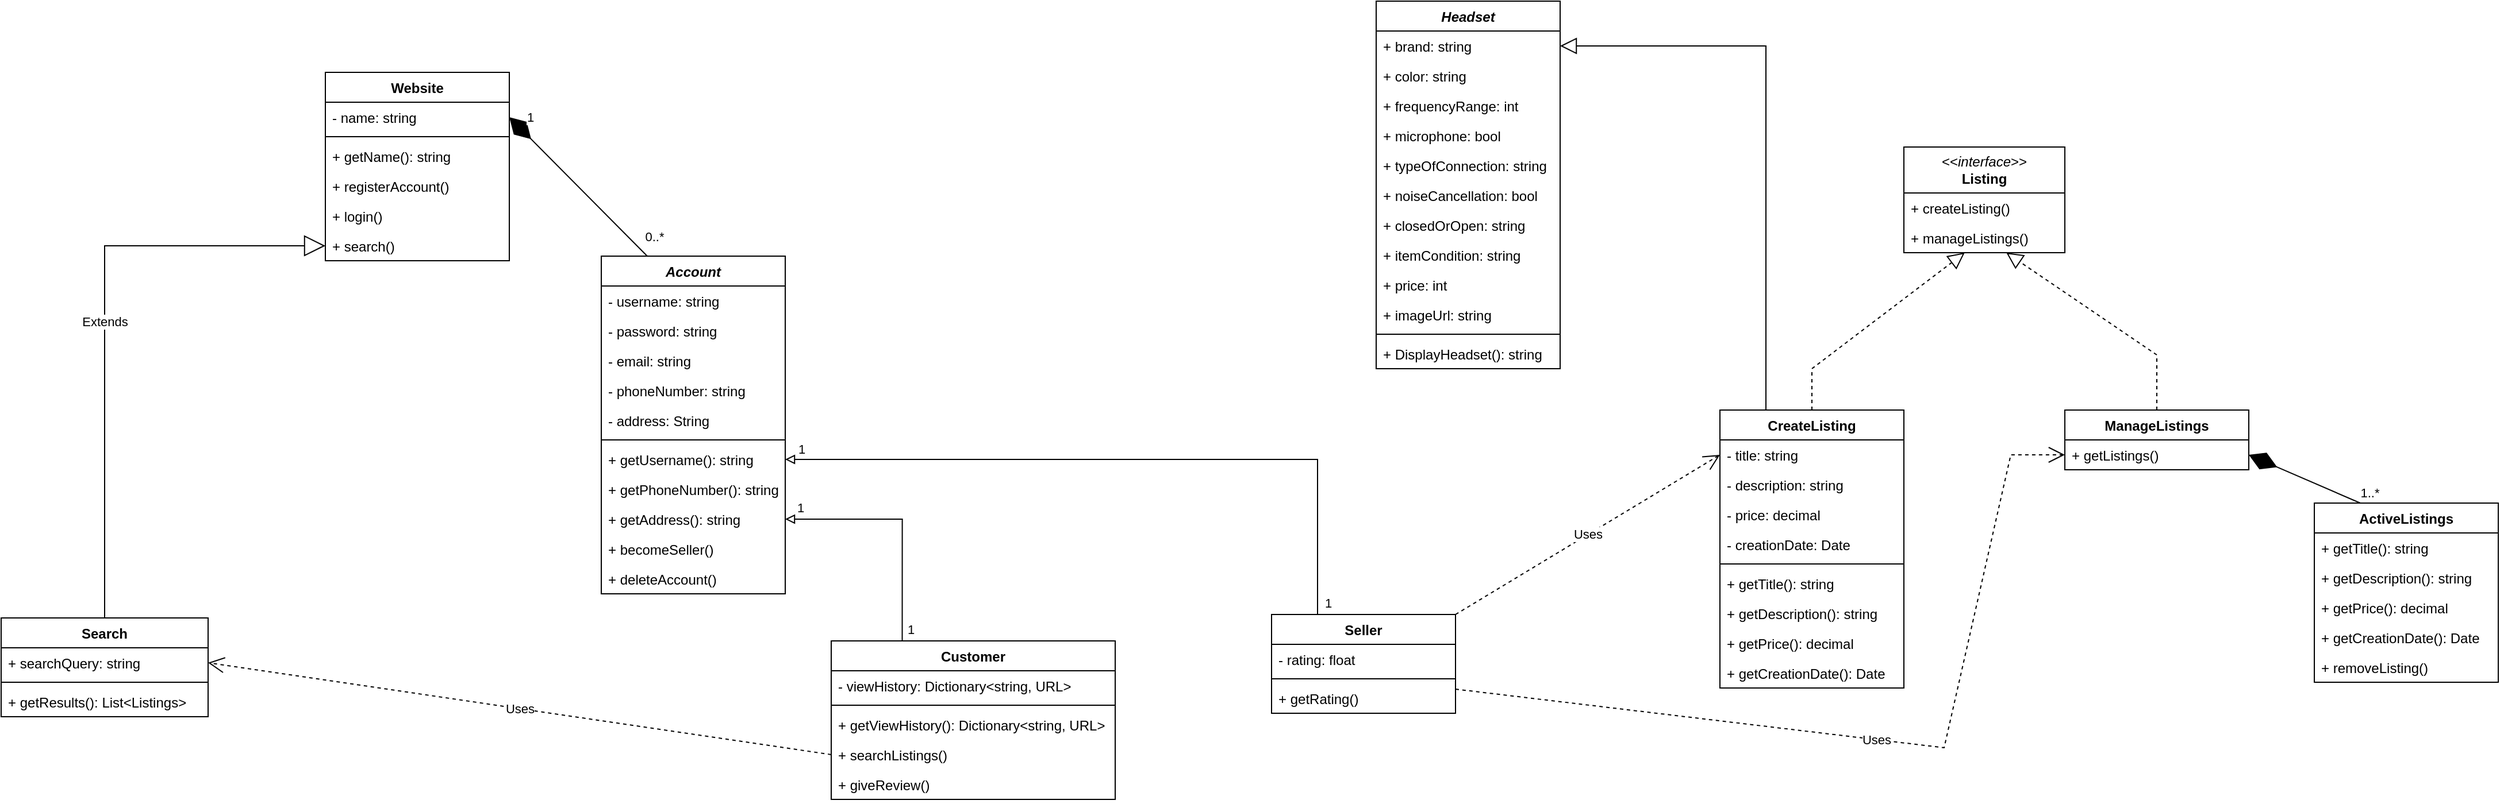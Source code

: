 <mxfile version="24.0.2" type="device">
  <diagram id="C5RBs43oDa-KdzZeNtuy" name="Page-1">
    <mxGraphModel dx="1593" dy="1220" grid="0" gridSize="10" guides="1" tooltips="1" connect="1" arrows="1" fold="1" page="0" pageScale="1" pageWidth="827" pageHeight="1169" math="0" shadow="0">
      <root>
        <mxCell id="WIyWlLk6GJQsqaUBKTNV-0" />
        <mxCell id="WIyWlLk6GJQsqaUBKTNV-1" parent="WIyWlLk6GJQsqaUBKTNV-0" />
        <mxCell id="Wh26aWjTV0uqgQxp3goM-0" value="Website" style="swimlane;fontStyle=1;align=center;verticalAlign=top;childLayout=stackLayout;horizontal=1;startSize=26;horizontalStack=0;resizeParent=1;resizeParentMax=0;resizeLast=0;collapsible=1;marginBottom=0;whiteSpace=wrap;html=1;" parent="WIyWlLk6GJQsqaUBKTNV-1" vertex="1">
          <mxGeometry x="400" y="40" width="160" height="164" as="geometry" />
        </mxCell>
        <mxCell id="Wh26aWjTV0uqgQxp3goM-1" value="- name: string" style="text;strokeColor=none;fillColor=none;align=left;verticalAlign=top;spacingLeft=4;spacingRight=4;overflow=hidden;rotatable=0;points=[[0,0.5],[1,0.5]];portConstraint=eastwest;whiteSpace=wrap;html=1;" parent="Wh26aWjTV0uqgQxp3goM-0" vertex="1">
          <mxGeometry y="26" width="160" height="26" as="geometry" />
        </mxCell>
        <mxCell id="Wh26aWjTV0uqgQxp3goM-2" value="" style="line;strokeWidth=1;fillColor=none;align=left;verticalAlign=middle;spacingTop=-1;spacingLeft=3;spacingRight=3;rotatable=0;labelPosition=right;points=[];portConstraint=eastwest;strokeColor=inherit;" parent="Wh26aWjTV0uqgQxp3goM-0" vertex="1">
          <mxGeometry y="52" width="160" height="8" as="geometry" />
        </mxCell>
        <mxCell id="Wh26aWjTV0uqgQxp3goM-3" value="+ getName(): string" style="text;strokeColor=none;fillColor=none;align=left;verticalAlign=top;spacingLeft=4;spacingRight=4;overflow=hidden;rotatable=0;points=[[0,0.5],[1,0.5]];portConstraint=eastwest;whiteSpace=wrap;html=1;" parent="Wh26aWjTV0uqgQxp3goM-0" vertex="1">
          <mxGeometry y="60" width="160" height="26" as="geometry" />
        </mxCell>
        <mxCell id="Wh26aWjTV0uqgQxp3goM-43" value="+ registerAccount()" style="text;strokeColor=none;fillColor=none;align=left;verticalAlign=top;spacingLeft=4;spacingRight=4;overflow=hidden;rotatable=0;points=[[0,0.5],[1,0.5]];portConstraint=eastwest;whiteSpace=wrap;html=1;" parent="Wh26aWjTV0uqgQxp3goM-0" vertex="1">
          <mxGeometry y="86" width="160" height="26" as="geometry" />
        </mxCell>
        <mxCell id="Wh26aWjTV0uqgQxp3goM-44" value="+ login()" style="text;strokeColor=none;fillColor=none;align=left;verticalAlign=top;spacingLeft=4;spacingRight=4;overflow=hidden;rotatable=0;points=[[0,0.5],[1,0.5]];portConstraint=eastwest;whiteSpace=wrap;html=1;" parent="Wh26aWjTV0uqgQxp3goM-0" vertex="1">
          <mxGeometry y="112" width="160" height="26" as="geometry" />
        </mxCell>
        <mxCell id="Wh26aWjTV0uqgQxp3goM-45" value="+ search()" style="text;strokeColor=none;fillColor=none;align=left;verticalAlign=top;spacingLeft=4;spacingRight=4;overflow=hidden;rotatable=0;points=[[0,0.5],[1,0.5]];portConstraint=eastwest;whiteSpace=wrap;html=1;" parent="Wh26aWjTV0uqgQxp3goM-0" vertex="1">
          <mxGeometry y="138" width="160" height="26" as="geometry" />
        </mxCell>
        <mxCell id="Wh26aWjTV0uqgQxp3goM-4" value="&lt;i&gt;Account&lt;/i&gt;" style="swimlane;fontStyle=1;align=center;verticalAlign=top;childLayout=stackLayout;horizontal=1;startSize=26;horizontalStack=0;resizeParent=1;resizeParentMax=0;resizeLast=0;collapsible=1;marginBottom=0;whiteSpace=wrap;html=1;" parent="WIyWlLk6GJQsqaUBKTNV-1" vertex="1">
          <mxGeometry x="640" y="200" width="160" height="294" as="geometry" />
        </mxCell>
        <mxCell id="Wh26aWjTV0uqgQxp3goM-5" value="- username: string" style="text;strokeColor=none;fillColor=none;align=left;verticalAlign=top;spacingLeft=4;spacingRight=4;overflow=hidden;rotatable=0;points=[[0,0.5],[1,0.5]];portConstraint=eastwest;whiteSpace=wrap;html=1;" parent="Wh26aWjTV0uqgQxp3goM-4" vertex="1">
          <mxGeometry y="26" width="160" height="26" as="geometry" />
        </mxCell>
        <mxCell id="Wh26aWjTV0uqgQxp3goM-8" value="- password: string" style="text;strokeColor=none;fillColor=none;align=left;verticalAlign=top;spacingLeft=4;spacingRight=4;overflow=hidden;rotatable=0;points=[[0,0.5],[1,0.5]];portConstraint=eastwest;whiteSpace=wrap;html=1;" parent="Wh26aWjTV0uqgQxp3goM-4" vertex="1">
          <mxGeometry y="52" width="160" height="26" as="geometry" />
        </mxCell>
        <mxCell id="Wh26aWjTV0uqgQxp3goM-9" value="- email: string" style="text;strokeColor=none;fillColor=none;align=left;verticalAlign=top;spacingLeft=4;spacingRight=4;overflow=hidden;rotatable=0;points=[[0,0.5],[1,0.5]];portConstraint=eastwest;whiteSpace=wrap;html=1;" parent="Wh26aWjTV0uqgQxp3goM-4" vertex="1">
          <mxGeometry y="78" width="160" height="26" as="geometry" />
        </mxCell>
        <mxCell id="Wh26aWjTV0uqgQxp3goM-11" value="- phoneNumber: string" style="text;strokeColor=none;fillColor=none;align=left;verticalAlign=top;spacingLeft=4;spacingRight=4;overflow=hidden;rotatable=0;points=[[0,0.5],[1,0.5]];portConstraint=eastwest;whiteSpace=wrap;html=1;" parent="Wh26aWjTV0uqgQxp3goM-4" vertex="1">
          <mxGeometry y="104" width="160" height="26" as="geometry" />
        </mxCell>
        <mxCell id="Wh26aWjTV0uqgQxp3goM-10" value="- address: String" style="text;strokeColor=none;fillColor=none;align=left;verticalAlign=top;spacingLeft=4;spacingRight=4;overflow=hidden;rotatable=0;points=[[0,0.5],[1,0.5]];portConstraint=eastwest;whiteSpace=wrap;html=1;" parent="Wh26aWjTV0uqgQxp3goM-4" vertex="1">
          <mxGeometry y="130" width="160" height="26" as="geometry" />
        </mxCell>
        <mxCell id="Wh26aWjTV0uqgQxp3goM-6" value="" style="line;strokeWidth=1;fillColor=none;align=left;verticalAlign=middle;spacingTop=-1;spacingLeft=3;spacingRight=3;rotatable=0;labelPosition=right;points=[];portConstraint=eastwest;strokeColor=inherit;" parent="Wh26aWjTV0uqgQxp3goM-4" vertex="1">
          <mxGeometry y="156" width="160" height="8" as="geometry" />
        </mxCell>
        <mxCell id="Wh26aWjTV0uqgQxp3goM-7" value="+ getUsername(): string" style="text;strokeColor=none;fillColor=none;align=left;verticalAlign=top;spacingLeft=4;spacingRight=4;overflow=hidden;rotatable=0;points=[[0,0.5],[1,0.5]];portConstraint=eastwest;whiteSpace=wrap;html=1;" parent="Wh26aWjTV0uqgQxp3goM-4" vertex="1">
          <mxGeometry y="164" width="160" height="26" as="geometry" />
        </mxCell>
        <mxCell id="Wh26aWjTV0uqgQxp3goM-12" value="+ getPhoneNumber(): string" style="text;strokeColor=none;fillColor=none;align=left;verticalAlign=top;spacingLeft=4;spacingRight=4;overflow=hidden;rotatable=0;points=[[0,0.5],[1,0.5]];portConstraint=eastwest;whiteSpace=wrap;html=1;" parent="Wh26aWjTV0uqgQxp3goM-4" vertex="1">
          <mxGeometry y="190" width="160" height="26" as="geometry" />
        </mxCell>
        <mxCell id="Wh26aWjTV0uqgQxp3goM-13" value="+ getAddress(): string" style="text;strokeColor=none;fillColor=none;align=left;verticalAlign=top;spacingLeft=4;spacingRight=4;overflow=hidden;rotatable=0;points=[[0,0.5],[1,0.5]];portConstraint=eastwest;whiteSpace=wrap;html=1;" parent="Wh26aWjTV0uqgQxp3goM-4" vertex="1">
          <mxGeometry y="216" width="160" height="26" as="geometry" />
        </mxCell>
        <mxCell id="Wh26aWjTV0uqgQxp3goM-46" value="+ becomeSeller()" style="text;strokeColor=none;fillColor=none;align=left;verticalAlign=top;spacingLeft=4;spacingRight=4;overflow=hidden;rotatable=0;points=[[0,0.5],[1,0.5]];portConstraint=eastwest;whiteSpace=wrap;html=1;" parent="Wh26aWjTV0uqgQxp3goM-4" vertex="1">
          <mxGeometry y="242" width="160" height="26" as="geometry" />
        </mxCell>
        <mxCell id="Wh26aWjTV0uqgQxp3goM-98" value="+ deleteAccount()" style="text;strokeColor=none;fillColor=none;align=left;verticalAlign=top;spacingLeft=4;spacingRight=4;overflow=hidden;rotatable=0;points=[[0,0.5],[1,0.5]];portConstraint=eastwest;whiteSpace=wrap;html=1;" parent="Wh26aWjTV0uqgQxp3goM-4" vertex="1">
          <mxGeometry y="268" width="160" height="26" as="geometry" />
        </mxCell>
        <mxCell id="Wh26aWjTV0uqgQxp3goM-18" value="" style="endArrow=diamondThin;endFill=1;endSize=24;html=1;rounded=0;entryX=1;entryY=0.5;entryDx=0;entryDy=0;exitX=0.25;exitY=0;exitDx=0;exitDy=0;" parent="WIyWlLk6GJQsqaUBKTNV-1" source="Wh26aWjTV0uqgQxp3goM-4" target="Wh26aWjTV0uqgQxp3goM-1" edge="1">
          <mxGeometry width="160" relative="1" as="geometry">
            <mxPoint x="690" y="190" as="sourcePoint" />
            <mxPoint x="850" y="190" as="targetPoint" />
          </mxGeometry>
        </mxCell>
        <mxCell id="Wh26aWjTV0uqgQxp3goM-19" value="1" style="edgeLabel;html=1;align=center;verticalAlign=middle;resizable=0;points=[];" parent="Wh26aWjTV0uqgQxp3goM-18" vertex="1" connectable="0">
          <mxGeometry x="0.67" y="2" relative="1" as="geometry">
            <mxPoint y="-21" as="offset" />
          </mxGeometry>
        </mxCell>
        <mxCell id="Wh26aWjTV0uqgQxp3goM-20" value="0..*" style="edgeLabel;html=1;align=center;verticalAlign=middle;resizable=0;points=[];" parent="Wh26aWjTV0uqgQxp3goM-18" vertex="1" connectable="0">
          <mxGeometry x="-0.796" relative="1" as="geometry">
            <mxPoint x="18" y="-5" as="offset" />
          </mxGeometry>
        </mxCell>
        <mxCell id="Wh26aWjTV0uqgQxp3goM-41" style="edgeStyle=orthogonalEdgeStyle;rounded=0;orthogonalLoop=1;jettySize=auto;html=1;exitX=0.25;exitY=0;exitDx=0;exitDy=0;entryX=1;entryY=0.5;entryDx=0;entryDy=0;endArrow=block;endFill=0;" parent="WIyWlLk6GJQsqaUBKTNV-1" source="Wh26aWjTV0uqgQxp3goM-21" target="Wh26aWjTV0uqgQxp3goM-13" edge="1">
          <mxGeometry relative="1" as="geometry" />
        </mxCell>
        <mxCell id="Wh26aWjTV0uqgQxp3goM-109" value="1" style="edgeLabel;html=1;align=center;verticalAlign=middle;resizable=0;points=[];" parent="Wh26aWjTV0uqgQxp3goM-41" vertex="1" connectable="0">
          <mxGeometry x="0.861" y="-1" relative="1" as="geometry">
            <mxPoint x="-2" y="-9" as="offset" />
          </mxGeometry>
        </mxCell>
        <mxCell id="Wh26aWjTV0uqgQxp3goM-110" value="1" style="edgeLabel;html=1;align=center;verticalAlign=middle;resizable=0;points=[];" parent="Wh26aWjTV0uqgQxp3goM-41" vertex="1" connectable="0">
          <mxGeometry x="-0.903" y="2" relative="1" as="geometry">
            <mxPoint x="9" as="offset" />
          </mxGeometry>
        </mxCell>
        <mxCell id="Wh26aWjTV0uqgQxp3goM-21" value="Customer" style="swimlane;fontStyle=1;align=center;verticalAlign=top;childLayout=stackLayout;horizontal=1;startSize=26;horizontalStack=0;resizeParent=1;resizeParentMax=0;resizeLast=0;collapsible=1;marginBottom=0;whiteSpace=wrap;html=1;" parent="WIyWlLk6GJQsqaUBKTNV-1" vertex="1">
          <mxGeometry x="840" y="535" width="247" height="138" as="geometry" />
        </mxCell>
        <mxCell id="Wh26aWjTV0uqgQxp3goM-26" value="- viewHistory: Dictionary&amp;lt;string, URL&amp;gt;" style="text;strokeColor=none;fillColor=none;align=left;verticalAlign=top;spacingLeft=4;spacingRight=4;overflow=hidden;rotatable=0;points=[[0,0.5],[1,0.5]];portConstraint=eastwest;whiteSpace=wrap;html=1;" parent="Wh26aWjTV0uqgQxp3goM-21" vertex="1">
          <mxGeometry y="26" width="247" height="26" as="geometry" />
        </mxCell>
        <mxCell id="Wh26aWjTV0uqgQxp3goM-27" value="" style="line;strokeWidth=1;fillColor=none;align=left;verticalAlign=middle;spacingTop=-1;spacingLeft=3;spacingRight=3;rotatable=0;labelPosition=right;points=[];portConstraint=eastwest;strokeColor=inherit;" parent="Wh26aWjTV0uqgQxp3goM-21" vertex="1">
          <mxGeometry y="52" width="247" height="8" as="geometry" />
        </mxCell>
        <mxCell id="Wh26aWjTV0uqgQxp3goM-104" value="+ getViewHistory(): Dictionary&amp;lt;string, URL&amp;gt;" style="text;strokeColor=none;fillColor=none;align=left;verticalAlign=top;spacingLeft=4;spacingRight=4;overflow=hidden;rotatable=0;points=[[0,0.5],[1,0.5]];portConstraint=eastwest;whiteSpace=wrap;html=1;" parent="Wh26aWjTV0uqgQxp3goM-21" vertex="1">
          <mxGeometry y="60" width="247" height="26" as="geometry" />
        </mxCell>
        <mxCell id="Wh26aWjTV0uqgQxp3goM-28" value="+ searchListings()" style="text;strokeColor=none;fillColor=none;align=left;verticalAlign=top;spacingLeft=4;spacingRight=4;overflow=hidden;rotatable=0;points=[[0,0.5],[1,0.5]];portConstraint=eastwest;whiteSpace=wrap;html=1;" parent="Wh26aWjTV0uqgQxp3goM-21" vertex="1">
          <mxGeometry y="86" width="247" height="26" as="geometry" />
        </mxCell>
        <mxCell id="Wh26aWjTV0uqgQxp3goM-29" value="+ giveReview()" style="text;strokeColor=none;fillColor=none;align=left;verticalAlign=top;spacingLeft=4;spacingRight=4;overflow=hidden;rotatable=0;points=[[0,0.5],[1,0.5]];portConstraint=eastwest;whiteSpace=wrap;html=1;" parent="Wh26aWjTV0uqgQxp3goM-21" vertex="1">
          <mxGeometry y="112" width="247" height="26" as="geometry" />
        </mxCell>
        <mxCell id="Wh26aWjTV0uqgQxp3goM-31" value="Seller" style="swimlane;fontStyle=1;align=center;verticalAlign=top;childLayout=stackLayout;horizontal=1;startSize=26;horizontalStack=0;resizeParent=1;resizeParentMax=0;resizeLast=0;collapsible=1;marginBottom=0;whiteSpace=wrap;html=1;" parent="WIyWlLk6GJQsqaUBKTNV-1" vertex="1">
          <mxGeometry x="1223" y="512" width="160" height="86" as="geometry" />
        </mxCell>
        <mxCell id="Wh26aWjTV0uqgQxp3goM-32" value="- rating: float" style="text;strokeColor=none;fillColor=none;align=left;verticalAlign=top;spacingLeft=4;spacingRight=4;overflow=hidden;rotatable=0;points=[[0,0.5],[1,0.5]];portConstraint=eastwest;whiteSpace=wrap;html=1;" parent="Wh26aWjTV0uqgQxp3goM-31" vertex="1">
          <mxGeometry y="26" width="160" height="26" as="geometry" />
        </mxCell>
        <mxCell id="Wh26aWjTV0uqgQxp3goM-37" value="" style="line;strokeWidth=1;fillColor=none;align=left;verticalAlign=middle;spacingTop=-1;spacingLeft=3;spacingRight=3;rotatable=0;labelPosition=right;points=[];portConstraint=eastwest;strokeColor=inherit;" parent="Wh26aWjTV0uqgQxp3goM-31" vertex="1">
          <mxGeometry y="52" width="160" height="8" as="geometry" />
        </mxCell>
        <mxCell id="Wh26aWjTV0uqgQxp3goM-97" value="+ getRating()" style="text;strokeColor=none;fillColor=none;align=left;verticalAlign=top;spacingLeft=4;spacingRight=4;overflow=hidden;rotatable=0;points=[[0,0.5],[1,0.5]];portConstraint=eastwest;whiteSpace=wrap;html=1;" parent="Wh26aWjTV0uqgQxp3goM-31" vertex="1">
          <mxGeometry y="60" width="160" height="26" as="geometry" />
        </mxCell>
        <mxCell id="Wh26aWjTV0uqgQxp3goM-42" style="edgeStyle=orthogonalEdgeStyle;rounded=0;orthogonalLoop=1;jettySize=auto;html=1;exitX=0.25;exitY=0;exitDx=0;exitDy=0;entryX=1;entryY=0.5;entryDx=0;entryDy=0;endArrow=block;endFill=0;" parent="WIyWlLk6GJQsqaUBKTNV-1" source="Wh26aWjTV0uqgQxp3goM-31" target="Wh26aWjTV0uqgQxp3goM-7" edge="1">
          <mxGeometry relative="1" as="geometry" />
        </mxCell>
        <mxCell id="Wh26aWjTV0uqgQxp3goM-107" value="1" style="edgeLabel;html=1;align=center;verticalAlign=middle;resizable=0;points=[];" parent="Wh26aWjTV0uqgQxp3goM-42" vertex="1" connectable="0">
          <mxGeometry x="0.933" relative="1" as="geometry">
            <mxPoint x="-6" y="-9" as="offset" />
          </mxGeometry>
        </mxCell>
        <mxCell id="Wh26aWjTV0uqgQxp3goM-108" value="1" style="edgeLabel;html=1;align=center;verticalAlign=middle;resizable=0;points=[];" parent="Wh26aWjTV0uqgQxp3goM-42" vertex="1" connectable="0">
          <mxGeometry x="-0.965" y="-1" relative="1" as="geometry">
            <mxPoint x="8" as="offset" />
          </mxGeometry>
        </mxCell>
        <mxCell id="Wh26aWjTV0uqgQxp3goM-48" value="&amp;lt;&amp;lt;&lt;i&gt;interface&lt;/i&gt;&amp;gt;&amp;gt;&lt;br&gt;&lt;b&gt;Listing&lt;/b&gt;" style="swimlane;fontStyle=0;childLayout=stackLayout;horizontal=1;startSize=40;fillColor=none;horizontalStack=0;resizeParent=1;resizeParentMax=0;resizeLast=0;collapsible=1;marginBottom=0;whiteSpace=wrap;html=1;" parent="WIyWlLk6GJQsqaUBKTNV-1" vertex="1">
          <mxGeometry x="1773" y="105" width="140" height="92" as="geometry" />
        </mxCell>
        <mxCell id="Wh26aWjTV0uqgQxp3goM-49" value="+ createListing()" style="text;strokeColor=none;fillColor=none;align=left;verticalAlign=top;spacingLeft=4;spacingRight=4;overflow=hidden;rotatable=0;points=[[0,0.5],[1,0.5]];portConstraint=eastwest;whiteSpace=wrap;html=1;" parent="Wh26aWjTV0uqgQxp3goM-48" vertex="1">
          <mxGeometry y="40" width="140" height="26" as="geometry" />
        </mxCell>
        <mxCell id="Wh26aWjTV0uqgQxp3goM-50" value="+ manageListings()" style="text;strokeColor=none;fillColor=none;align=left;verticalAlign=top;spacingLeft=4;spacingRight=4;overflow=hidden;rotatable=0;points=[[0,0.5],[1,0.5]];portConstraint=eastwest;whiteSpace=wrap;html=1;" parent="Wh26aWjTV0uqgQxp3goM-48" vertex="1">
          <mxGeometry y="66" width="140" height="26" as="geometry" />
        </mxCell>
        <mxCell id="Wh26aWjTV0uqgQxp3goM-52" value="CreateListing" style="swimlane;fontStyle=1;align=center;verticalAlign=top;childLayout=stackLayout;horizontal=1;startSize=26;horizontalStack=0;resizeParent=1;resizeParentMax=0;resizeLast=0;collapsible=1;marginBottom=0;whiteSpace=wrap;html=1;" parent="WIyWlLk6GJQsqaUBKTNV-1" vertex="1">
          <mxGeometry x="1613" y="334" width="160" height="242" as="geometry" />
        </mxCell>
        <mxCell id="Wh26aWjTV0uqgQxp3goM-53" value="- title: string" style="text;strokeColor=none;fillColor=none;align=left;verticalAlign=top;spacingLeft=4;spacingRight=4;overflow=hidden;rotatable=0;points=[[0,0.5],[1,0.5]];portConstraint=eastwest;whiteSpace=wrap;html=1;" parent="Wh26aWjTV0uqgQxp3goM-52" vertex="1">
          <mxGeometry y="26" width="160" height="26" as="geometry" />
        </mxCell>
        <mxCell id="Wh26aWjTV0uqgQxp3goM-60" value="- description: string" style="text;strokeColor=none;fillColor=none;align=left;verticalAlign=top;spacingLeft=4;spacingRight=4;overflow=hidden;rotatable=0;points=[[0,0.5],[1,0.5]];portConstraint=eastwest;whiteSpace=wrap;html=1;" parent="Wh26aWjTV0uqgQxp3goM-52" vertex="1">
          <mxGeometry y="52" width="160" height="26" as="geometry" />
        </mxCell>
        <mxCell id="Wh26aWjTV0uqgQxp3goM-61" value="- price: decimal" style="text;strokeColor=none;fillColor=none;align=left;verticalAlign=top;spacingLeft=4;spacingRight=4;overflow=hidden;rotatable=0;points=[[0,0.5],[1,0.5]];portConstraint=eastwest;whiteSpace=wrap;html=1;" parent="Wh26aWjTV0uqgQxp3goM-52" vertex="1">
          <mxGeometry y="78" width="160" height="26" as="geometry" />
        </mxCell>
        <mxCell id="Wh26aWjTV0uqgQxp3goM-62" value="- creationDate: Date" style="text;strokeColor=none;fillColor=none;align=left;verticalAlign=top;spacingLeft=4;spacingRight=4;overflow=hidden;rotatable=0;points=[[0,0.5],[1,0.5]];portConstraint=eastwest;whiteSpace=wrap;html=1;" parent="Wh26aWjTV0uqgQxp3goM-52" vertex="1">
          <mxGeometry y="104" width="160" height="26" as="geometry" />
        </mxCell>
        <mxCell id="Wh26aWjTV0uqgQxp3goM-54" value="" style="line;strokeWidth=1;fillColor=none;align=left;verticalAlign=middle;spacingTop=-1;spacingLeft=3;spacingRight=3;rotatable=0;labelPosition=right;points=[];portConstraint=eastwest;strokeColor=inherit;" parent="Wh26aWjTV0uqgQxp3goM-52" vertex="1">
          <mxGeometry y="130" width="160" height="8" as="geometry" />
        </mxCell>
        <mxCell id="Wh26aWjTV0uqgQxp3goM-55" value="+ getTitle(): string" style="text;strokeColor=none;fillColor=none;align=left;verticalAlign=top;spacingLeft=4;spacingRight=4;overflow=hidden;rotatable=0;points=[[0,0.5],[1,0.5]];portConstraint=eastwest;whiteSpace=wrap;html=1;" parent="Wh26aWjTV0uqgQxp3goM-52" vertex="1">
          <mxGeometry y="138" width="160" height="26" as="geometry" />
        </mxCell>
        <mxCell id="Wh26aWjTV0uqgQxp3goM-64" value="+ getDescription(): string" style="text;strokeColor=none;fillColor=none;align=left;verticalAlign=top;spacingLeft=4;spacingRight=4;overflow=hidden;rotatable=0;points=[[0,0.5],[1,0.5]];portConstraint=eastwest;whiteSpace=wrap;html=1;" parent="Wh26aWjTV0uqgQxp3goM-52" vertex="1">
          <mxGeometry y="164" width="160" height="26" as="geometry" />
        </mxCell>
        <mxCell id="Wh26aWjTV0uqgQxp3goM-65" value="+ getPrice(): decimal" style="text;strokeColor=none;fillColor=none;align=left;verticalAlign=top;spacingLeft=4;spacingRight=4;overflow=hidden;rotatable=0;points=[[0,0.5],[1,0.5]];portConstraint=eastwest;whiteSpace=wrap;html=1;" parent="Wh26aWjTV0uqgQxp3goM-52" vertex="1">
          <mxGeometry y="190" width="160" height="26" as="geometry" />
        </mxCell>
        <mxCell id="Wh26aWjTV0uqgQxp3goM-66" value="+ getCreationDate(): Date" style="text;strokeColor=none;fillColor=none;align=left;verticalAlign=top;spacingLeft=4;spacingRight=4;overflow=hidden;rotatable=0;points=[[0,0.5],[1,0.5]];portConstraint=eastwest;whiteSpace=wrap;html=1;" parent="Wh26aWjTV0uqgQxp3goM-52" vertex="1">
          <mxGeometry y="216" width="160" height="26" as="geometry" />
        </mxCell>
        <mxCell id="Wh26aWjTV0uqgQxp3goM-59" value="" style="endArrow=block;dashed=1;endFill=0;endSize=12;html=1;rounded=0;exitX=0.5;exitY=0;exitDx=0;exitDy=0;" parent="WIyWlLk6GJQsqaUBKTNV-1" source="Wh26aWjTV0uqgQxp3goM-52" target="Wh26aWjTV0uqgQxp3goM-50" edge="1">
          <mxGeometry width="160" relative="1" as="geometry">
            <mxPoint x="1674" y="314" as="sourcePoint" />
            <mxPoint x="1592" y="252" as="targetPoint" />
            <Array as="points">
              <mxPoint x="1693" y="298" />
            </Array>
          </mxGeometry>
        </mxCell>
        <mxCell id="Wh26aWjTV0uqgQxp3goM-67" value="ManageListings" style="swimlane;fontStyle=1;align=center;verticalAlign=top;childLayout=stackLayout;horizontal=1;startSize=26;horizontalStack=0;resizeParent=1;resizeParentMax=0;resizeLast=0;collapsible=1;marginBottom=0;whiteSpace=wrap;html=1;" parent="WIyWlLk6GJQsqaUBKTNV-1" vertex="1">
          <mxGeometry x="1913" y="334" width="160" height="52" as="geometry" />
        </mxCell>
        <mxCell id="Wh26aWjTV0uqgQxp3goM-73" value="+ getListings()" style="text;strokeColor=none;fillColor=none;align=left;verticalAlign=top;spacingLeft=4;spacingRight=4;overflow=hidden;rotatable=0;points=[[0,0.5],[1,0.5]];portConstraint=eastwest;whiteSpace=wrap;html=1;" parent="Wh26aWjTV0uqgQxp3goM-67" vertex="1">
          <mxGeometry y="26" width="160" height="26" as="geometry" />
        </mxCell>
        <mxCell id="Wh26aWjTV0uqgQxp3goM-78" value="" style="endArrow=block;dashed=1;endFill=0;endSize=12;html=1;rounded=0;exitX=0.5;exitY=0;exitDx=0;exitDy=0;" parent="WIyWlLk6GJQsqaUBKTNV-1" source="Wh26aWjTV0uqgQxp3goM-67" target="Wh26aWjTV0uqgQxp3goM-50" edge="1">
          <mxGeometry width="160" relative="1" as="geometry">
            <mxPoint x="1969" y="282" as="sourcePoint" />
            <mxPoint x="2129" y="282" as="targetPoint" />
            <Array as="points">
              <mxPoint x="1993" y="286" />
            </Array>
          </mxGeometry>
        </mxCell>
        <mxCell id="Wh26aWjTV0uqgQxp3goM-81" value="ActiveListings" style="swimlane;fontStyle=1;align=center;verticalAlign=top;childLayout=stackLayout;horizontal=1;startSize=26;horizontalStack=0;resizeParent=1;resizeParentMax=0;resizeLast=0;collapsible=1;marginBottom=0;whiteSpace=wrap;html=1;" parent="WIyWlLk6GJQsqaUBKTNV-1" vertex="1">
          <mxGeometry x="2130" y="415" width="160" height="156" as="geometry" />
        </mxCell>
        <mxCell id="Wh26aWjTV0uqgQxp3goM-87" value="+ getTitle(): string" style="text;strokeColor=none;fillColor=none;align=left;verticalAlign=top;spacingLeft=4;spacingRight=4;overflow=hidden;rotatable=0;points=[[0,0.5],[1,0.5]];portConstraint=eastwest;whiteSpace=wrap;html=1;" parent="Wh26aWjTV0uqgQxp3goM-81" vertex="1">
          <mxGeometry y="26" width="160" height="26" as="geometry" />
        </mxCell>
        <mxCell id="Wh26aWjTV0uqgQxp3goM-88" value="+ getDescription(): string" style="text;strokeColor=none;fillColor=none;align=left;verticalAlign=top;spacingLeft=4;spacingRight=4;overflow=hidden;rotatable=0;points=[[0,0.5],[1,0.5]];portConstraint=eastwest;whiteSpace=wrap;html=1;" parent="Wh26aWjTV0uqgQxp3goM-81" vertex="1">
          <mxGeometry y="52" width="160" height="26" as="geometry" />
        </mxCell>
        <mxCell id="Wh26aWjTV0uqgQxp3goM-89" value="+ getPrice(): decimal" style="text;strokeColor=none;fillColor=none;align=left;verticalAlign=top;spacingLeft=4;spacingRight=4;overflow=hidden;rotatable=0;points=[[0,0.5],[1,0.5]];portConstraint=eastwest;whiteSpace=wrap;html=1;" parent="Wh26aWjTV0uqgQxp3goM-81" vertex="1">
          <mxGeometry y="78" width="160" height="26" as="geometry" />
        </mxCell>
        <mxCell id="Wh26aWjTV0uqgQxp3goM-90" value="+ getCreationDate(): Date" style="text;strokeColor=none;fillColor=none;align=left;verticalAlign=top;spacingLeft=4;spacingRight=4;overflow=hidden;rotatable=0;points=[[0,0.5],[1,0.5]];portConstraint=eastwest;whiteSpace=wrap;html=1;" parent="Wh26aWjTV0uqgQxp3goM-81" vertex="1">
          <mxGeometry y="104" width="160" height="26" as="geometry" />
        </mxCell>
        <mxCell id="Wh26aWjTV0uqgQxp3goM-91" value="+ removeListing()" style="text;strokeColor=none;fillColor=none;align=left;verticalAlign=top;spacingLeft=4;spacingRight=4;overflow=hidden;rotatable=0;points=[[0,0.5],[1,0.5]];portConstraint=eastwest;whiteSpace=wrap;html=1;" parent="Wh26aWjTV0uqgQxp3goM-81" vertex="1">
          <mxGeometry y="130" width="160" height="26" as="geometry" />
        </mxCell>
        <mxCell id="Wh26aWjTV0uqgQxp3goM-94" value="" style="endArrow=diamondThin;endFill=1;endSize=24;html=1;rounded=0;entryX=1;entryY=0.5;entryDx=0;entryDy=0;exitX=0.25;exitY=0;exitDx=0;exitDy=0;" parent="WIyWlLk6GJQsqaUBKTNV-1" source="Wh26aWjTV0uqgQxp3goM-81" target="Wh26aWjTV0uqgQxp3goM-73" edge="1">
          <mxGeometry width="160" relative="1" as="geometry">
            <mxPoint x="1976" y="444" as="sourcePoint" />
            <mxPoint x="2136" y="444" as="targetPoint" />
          </mxGeometry>
        </mxCell>
        <mxCell id="Wh26aWjTV0uqgQxp3goM-111" value="1..*" style="edgeLabel;html=1;align=center;verticalAlign=middle;resizable=0;points=[];" parent="Wh26aWjTV0uqgQxp3goM-94" vertex="1" connectable="0">
          <mxGeometry x="-0.726" y="1" relative="1" as="geometry">
            <mxPoint x="21" y="-4" as="offset" />
          </mxGeometry>
        </mxCell>
        <mxCell id="Wh26aWjTV0uqgQxp3goM-95" value="Uses" style="endArrow=open;endSize=12;dashed=1;html=1;rounded=0;exitX=1;exitY=0;exitDx=0;exitDy=0;entryX=0;entryY=0.5;entryDx=0;entryDy=0;" parent="WIyWlLk6GJQsqaUBKTNV-1" source="Wh26aWjTV0uqgQxp3goM-31" target="Wh26aWjTV0uqgQxp3goM-53" edge="1">
          <mxGeometry width="160" relative="1" as="geometry">
            <mxPoint x="1401" y="449" as="sourcePoint" />
            <mxPoint x="1561" y="449" as="targetPoint" />
          </mxGeometry>
        </mxCell>
        <mxCell id="Wh26aWjTV0uqgQxp3goM-96" value="Uses" style="endArrow=open;endSize=12;dashed=1;html=1;rounded=0;exitX=1;exitY=0.5;exitDx=0;exitDy=0;entryX=0;entryY=0.5;entryDx=0;entryDy=0;" parent="WIyWlLk6GJQsqaUBKTNV-1" target="Wh26aWjTV0uqgQxp3goM-73" edge="1">
          <mxGeometry width="160" relative="1" as="geometry">
            <mxPoint x="1383" y="577" as="sourcePoint" />
            <mxPoint x="1649" y="619" as="targetPoint" />
            <Array as="points">
              <mxPoint x="1808" y="628" />
              <mxPoint x="1866" y="373" />
            </Array>
          </mxGeometry>
        </mxCell>
        <mxCell id="Wh26aWjTV0uqgQxp3goM-99" value="Search" style="swimlane;fontStyle=1;align=center;verticalAlign=top;childLayout=stackLayout;horizontal=1;startSize=26;horizontalStack=0;resizeParent=1;resizeParentMax=0;resizeLast=0;collapsible=1;marginBottom=0;whiteSpace=wrap;html=1;" parent="WIyWlLk6GJQsqaUBKTNV-1" vertex="1">
          <mxGeometry x="118" y="515" width="180" height="86" as="geometry" />
        </mxCell>
        <mxCell id="Wh26aWjTV0uqgQxp3goM-100" value="+ searchQuery: string" style="text;strokeColor=none;fillColor=none;align=left;verticalAlign=top;spacingLeft=4;spacingRight=4;overflow=hidden;rotatable=0;points=[[0,0.5],[1,0.5]];portConstraint=eastwest;whiteSpace=wrap;html=1;" parent="Wh26aWjTV0uqgQxp3goM-99" vertex="1">
          <mxGeometry y="26" width="180" height="26" as="geometry" />
        </mxCell>
        <mxCell id="Wh26aWjTV0uqgQxp3goM-101" value="" style="line;strokeWidth=1;fillColor=none;align=left;verticalAlign=middle;spacingTop=-1;spacingLeft=3;spacingRight=3;rotatable=0;labelPosition=right;points=[];portConstraint=eastwest;strokeColor=inherit;" parent="Wh26aWjTV0uqgQxp3goM-99" vertex="1">
          <mxGeometry y="52" width="180" height="8" as="geometry" />
        </mxCell>
        <mxCell id="Wh26aWjTV0uqgQxp3goM-102" value="+ getResults(): List&amp;lt;Listings&amp;gt;" style="text;strokeColor=none;fillColor=none;align=left;verticalAlign=top;spacingLeft=4;spacingRight=4;overflow=hidden;rotatable=0;points=[[0,0.5],[1,0.5]];portConstraint=eastwest;whiteSpace=wrap;html=1;" parent="Wh26aWjTV0uqgQxp3goM-99" vertex="1">
          <mxGeometry y="60" width="180" height="26" as="geometry" />
        </mxCell>
        <mxCell id="Wh26aWjTV0uqgQxp3goM-103" value="Uses" style="endArrow=open;endSize=12;dashed=1;html=1;rounded=0;entryX=1;entryY=0.5;entryDx=0;entryDy=0;exitX=0;exitY=0.5;exitDx=0;exitDy=0;" parent="WIyWlLk6GJQsqaUBKTNV-1" source="Wh26aWjTV0uqgQxp3goM-28" target="Wh26aWjTV0uqgQxp3goM-100" edge="1">
          <mxGeometry width="160" relative="1" as="geometry">
            <mxPoint x="795" y="591" as="sourcePoint" />
            <mxPoint x="955" y="591" as="targetPoint" />
          </mxGeometry>
        </mxCell>
        <mxCell id="Wh26aWjTV0uqgQxp3goM-105" value="Extends" style="endArrow=block;endSize=16;endFill=0;html=1;rounded=0;entryX=0;entryY=0.5;entryDx=0;entryDy=0;exitX=0.5;exitY=0;exitDx=0;exitDy=0;" parent="WIyWlLk6GJQsqaUBKTNV-1" source="Wh26aWjTV0uqgQxp3goM-99" target="Wh26aWjTV0uqgQxp3goM-45" edge="1">
          <mxGeometry width="160" relative="1" as="geometry">
            <mxPoint x="451" y="383" as="sourcePoint" />
            <mxPoint x="611" y="383" as="targetPoint" />
            <Array as="points">
              <mxPoint x="208" y="191" />
            </Array>
          </mxGeometry>
        </mxCell>
        <mxCell id="Wh26aWjTV0uqgQxp3goM-112" value="&lt;i&gt;Headset&lt;/i&gt;" style="swimlane;fontStyle=1;align=center;verticalAlign=top;childLayout=stackLayout;horizontal=1;startSize=26;horizontalStack=0;resizeParent=1;resizeParentMax=0;resizeLast=0;collapsible=1;marginBottom=0;whiteSpace=wrap;html=1;" parent="WIyWlLk6GJQsqaUBKTNV-1" vertex="1">
          <mxGeometry x="1314" y="-22" width="160" height="320" as="geometry" />
        </mxCell>
        <mxCell id="Wh26aWjTV0uqgQxp3goM-113" value="+ brand: string" style="text;strokeColor=none;fillColor=none;align=left;verticalAlign=top;spacingLeft=4;spacingRight=4;overflow=hidden;rotatable=0;points=[[0,0.5],[1,0.5]];portConstraint=eastwest;whiteSpace=wrap;html=1;" parent="Wh26aWjTV0uqgQxp3goM-112" vertex="1">
          <mxGeometry y="26" width="160" height="26" as="geometry" />
        </mxCell>
        <mxCell id="Wh26aWjTV0uqgQxp3goM-116" value="+ color: string" style="text;strokeColor=none;fillColor=none;align=left;verticalAlign=top;spacingLeft=4;spacingRight=4;overflow=hidden;rotatable=0;points=[[0,0.5],[1,0.5]];portConstraint=eastwest;whiteSpace=wrap;html=1;" parent="Wh26aWjTV0uqgQxp3goM-112" vertex="1">
          <mxGeometry y="52" width="160" height="26" as="geometry" />
        </mxCell>
        <mxCell id="Wh26aWjTV0uqgQxp3goM-117" value="+ frequencyRange: int" style="text;strokeColor=none;fillColor=none;align=left;verticalAlign=top;spacingLeft=4;spacingRight=4;overflow=hidden;rotatable=0;points=[[0,0.5],[1,0.5]];portConstraint=eastwest;whiteSpace=wrap;html=1;" parent="Wh26aWjTV0uqgQxp3goM-112" vertex="1">
          <mxGeometry y="78" width="160" height="26" as="geometry" />
        </mxCell>
        <mxCell id="Wh26aWjTV0uqgQxp3goM-118" value="+ microphone: bool" style="text;strokeColor=none;fillColor=none;align=left;verticalAlign=top;spacingLeft=4;spacingRight=4;overflow=hidden;rotatable=0;points=[[0,0.5],[1,0.5]];portConstraint=eastwest;whiteSpace=wrap;html=1;" parent="Wh26aWjTV0uqgQxp3goM-112" vertex="1">
          <mxGeometry y="104" width="160" height="26" as="geometry" />
        </mxCell>
        <mxCell id="Wh26aWjTV0uqgQxp3goM-120" value="+ typeOfConnection: string" style="text;strokeColor=none;fillColor=none;align=left;verticalAlign=top;spacingLeft=4;spacingRight=4;overflow=hidden;rotatable=0;points=[[0,0.5],[1,0.5]];portConstraint=eastwest;whiteSpace=wrap;html=1;" parent="Wh26aWjTV0uqgQxp3goM-112" vertex="1">
          <mxGeometry y="130" width="160" height="26" as="geometry" />
        </mxCell>
        <mxCell id="Wh26aWjTV0uqgQxp3goM-122" value="+ noiseCancellation: bool" style="text;strokeColor=none;fillColor=none;align=left;verticalAlign=top;spacingLeft=4;spacingRight=4;overflow=hidden;rotatable=0;points=[[0,0.5],[1,0.5]];portConstraint=eastwest;whiteSpace=wrap;html=1;" parent="Wh26aWjTV0uqgQxp3goM-112" vertex="1">
          <mxGeometry y="156" width="160" height="26" as="geometry" />
        </mxCell>
        <mxCell id="Wh26aWjTV0uqgQxp3goM-121" value="+ closedOrOpen: string" style="text;strokeColor=none;fillColor=none;align=left;verticalAlign=top;spacingLeft=4;spacingRight=4;overflow=hidden;rotatable=0;points=[[0,0.5],[1,0.5]];portConstraint=eastwest;whiteSpace=wrap;html=1;" parent="Wh26aWjTV0uqgQxp3goM-112" vertex="1">
          <mxGeometry y="182" width="160" height="26" as="geometry" />
        </mxCell>
        <mxCell id="Wh26aWjTV0uqgQxp3goM-119" value="+ itemCondition: string" style="text;strokeColor=none;fillColor=none;align=left;verticalAlign=top;spacingLeft=4;spacingRight=4;overflow=hidden;rotatable=0;points=[[0,0.5],[1,0.5]];portConstraint=eastwest;whiteSpace=wrap;html=1;" parent="Wh26aWjTV0uqgQxp3goM-112" vertex="1">
          <mxGeometry y="208" width="160" height="26" as="geometry" />
        </mxCell>
        <mxCell id="uREHOTcs33ZpqJwG1wTb-2" value="&lt;div&gt;+ price: int&lt;/div&gt;" style="text;strokeColor=none;fillColor=none;align=left;verticalAlign=top;spacingLeft=4;spacingRight=4;overflow=hidden;rotatable=0;points=[[0,0.5],[1,0.5]];portConstraint=eastwest;whiteSpace=wrap;html=1;" vertex="1" parent="Wh26aWjTV0uqgQxp3goM-112">
          <mxGeometry y="234" width="160" height="26" as="geometry" />
        </mxCell>
        <mxCell id="uREHOTcs33ZpqJwG1wTb-4" value="&lt;div&gt;+ imageUrl: string&lt;/div&gt;" style="text;strokeColor=none;fillColor=none;align=left;verticalAlign=top;spacingLeft=4;spacingRight=4;overflow=hidden;rotatable=0;points=[[0,0.5],[1,0.5]];portConstraint=eastwest;whiteSpace=wrap;html=1;" vertex="1" parent="Wh26aWjTV0uqgQxp3goM-112">
          <mxGeometry y="260" width="160" height="26" as="geometry" />
        </mxCell>
        <mxCell id="Wh26aWjTV0uqgQxp3goM-114" value="" style="line;strokeWidth=1;fillColor=none;align=left;verticalAlign=middle;spacingTop=-1;spacingLeft=3;spacingRight=3;rotatable=0;labelPosition=right;points=[];portConstraint=eastwest;strokeColor=inherit;" parent="Wh26aWjTV0uqgQxp3goM-112" vertex="1">
          <mxGeometry y="286" width="160" height="8" as="geometry" />
        </mxCell>
        <mxCell id="Wh26aWjTV0uqgQxp3goM-115" value="+ DisplayHeadset(): string" style="text;strokeColor=none;fillColor=none;align=left;verticalAlign=top;spacingLeft=4;spacingRight=4;overflow=hidden;rotatable=0;points=[[0,0.5],[1,0.5]];portConstraint=eastwest;whiteSpace=wrap;html=1;" parent="Wh26aWjTV0uqgQxp3goM-112" vertex="1">
          <mxGeometry y="294" width="160" height="26" as="geometry" />
        </mxCell>
        <mxCell id="Wh26aWjTV0uqgQxp3goM-125" value="" style="endArrow=block;endFill=0;endSize=12;html=1;rounded=0;exitX=0.25;exitY=0;exitDx=0;exitDy=0;entryX=1;entryY=0.5;entryDx=0;entryDy=0;" parent="WIyWlLk6GJQsqaUBKTNV-1" source="Wh26aWjTV0uqgQxp3goM-52" target="Wh26aWjTV0uqgQxp3goM-113" edge="1">
          <mxGeometry width="160" relative="1" as="geometry">
            <mxPoint x="1543" y="200" as="sourcePoint" />
            <mxPoint x="1703" y="200" as="targetPoint" />
            <Array as="points">
              <mxPoint x="1653" y="17" />
            </Array>
          </mxGeometry>
        </mxCell>
      </root>
    </mxGraphModel>
  </diagram>
</mxfile>
